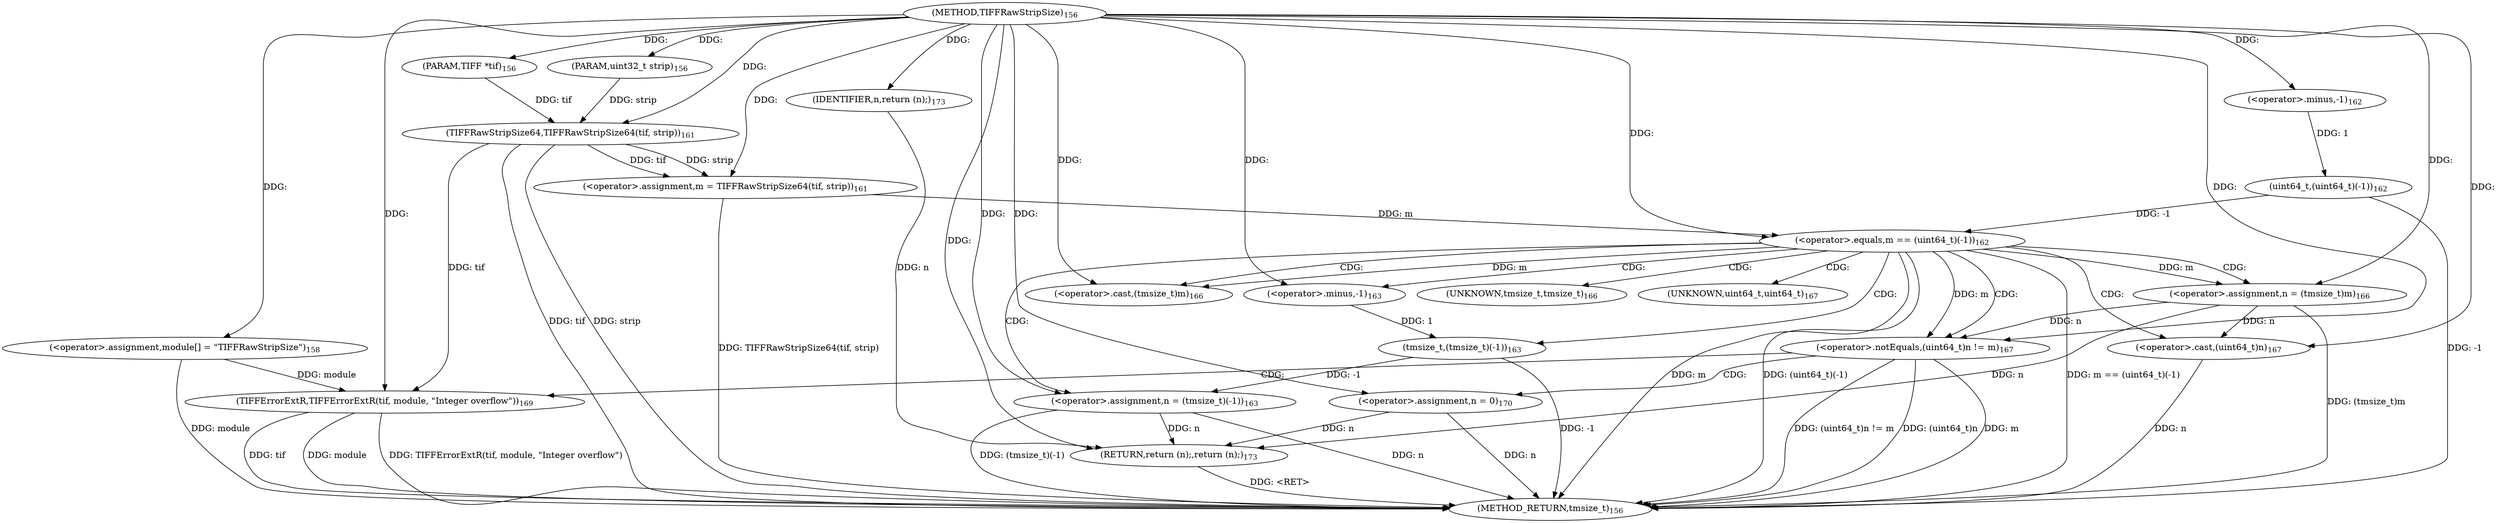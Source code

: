 digraph "TIFFRawStripSize" {  
"11265" [label = <(METHOD,TIFFRawStripSize)<SUB>156</SUB>> ]
"11315" [label = <(METHOD_RETURN,tmsize_t)<SUB>156</SUB>> ]
"11266" [label = <(PARAM,TIFF *tif)<SUB>156</SUB>> ]
"11267" [label = <(PARAM,uint32_t strip)<SUB>156</SUB>> ]
"11270" [label = <(&lt;operator&gt;.assignment,module[] = &quot;TIFFRawStripSize&quot;)<SUB>158</SUB>> ]
"11275" [label = <(&lt;operator&gt;.assignment,m = TIFFRawStripSize64(tif, strip))<SUB>161</SUB>> ]
"11313" [label = <(RETURN,return (n);,return (n);)<SUB>173</SUB>> ]
"11281" [label = <(&lt;operator&gt;.equals,m == (uint64_t)(-1))<SUB>162</SUB>> ]
"11314" [label = <(IDENTIFIER,n,return (n);)<SUB>173</SUB>> ]
"11277" [label = <(TIFFRawStripSize64,TIFFRawStripSize64(tif, strip))<SUB>161</SUB>> ]
"11287" [label = <(&lt;operator&gt;.assignment,n = (tmsize_t)(-1))<SUB>163</SUB>> ]
"11283" [label = <(uint64_t,(uint64_t)(-1))<SUB>162</SUB>> ]
"11294" [label = <(&lt;operator&gt;.assignment,n = (tmsize_t)m)<SUB>166</SUB>> ]
"11284" [label = <(&lt;operator&gt;.minus,-1)<SUB>162</SUB>> ]
"11289" [label = <(tmsize_t,(tmsize_t)(-1))<SUB>163</SUB>> ]
"11300" [label = <(&lt;operator&gt;.notEquals,(uint64_t)n != m)<SUB>167</SUB>> ]
"11290" [label = <(&lt;operator&gt;.minus,-1)<SUB>163</SUB>> ]
"11296" [label = <(&lt;operator&gt;.cast,(tmsize_t)m)<SUB>166</SUB>> ]
"11306" [label = <(TIFFErrorExtR,TIFFErrorExtR(tif, module, &quot;Integer overflow&quot;))<SUB>169</SUB>> ]
"11310" [label = <(&lt;operator&gt;.assignment,n = 0)<SUB>170</SUB>> ]
"11301" [label = <(&lt;operator&gt;.cast,(uint64_t)n)<SUB>167</SUB>> ]
"11297" [label = <(UNKNOWN,tmsize_t,tmsize_t)<SUB>166</SUB>> ]
"11302" [label = <(UNKNOWN,uint64_t,uint64_t)<SUB>167</SUB>> ]
  "11313" -> "11315"  [ label = "DDG: &lt;RET&gt;"] 
  "11270" -> "11315"  [ label = "DDG: module"] 
  "11277" -> "11315"  [ label = "DDG: tif"] 
  "11277" -> "11315"  [ label = "DDG: strip"] 
  "11275" -> "11315"  [ label = "DDG: TIFFRawStripSize64(tif, strip)"] 
  "11281" -> "11315"  [ label = "DDG: m"] 
  "11283" -> "11315"  [ label = "DDG: -1"] 
  "11281" -> "11315"  [ label = "DDG: (uint64_t)(-1)"] 
  "11281" -> "11315"  [ label = "DDG: m == (uint64_t)(-1)"] 
  "11294" -> "11315"  [ label = "DDG: (tmsize_t)m"] 
  "11301" -> "11315"  [ label = "DDG: n"] 
  "11300" -> "11315"  [ label = "DDG: (uint64_t)n"] 
  "11300" -> "11315"  [ label = "DDG: m"] 
  "11300" -> "11315"  [ label = "DDG: (uint64_t)n != m"] 
  "11306" -> "11315"  [ label = "DDG: tif"] 
  "11306" -> "11315"  [ label = "DDG: module"] 
  "11306" -> "11315"  [ label = "DDG: TIFFErrorExtR(tif, module, &quot;Integer overflow&quot;)"] 
  "11310" -> "11315"  [ label = "DDG: n"] 
  "11287" -> "11315"  [ label = "DDG: n"] 
  "11289" -> "11315"  [ label = "DDG: -1"] 
  "11287" -> "11315"  [ label = "DDG: (tmsize_t)(-1)"] 
  "11265" -> "11266"  [ label = "DDG: "] 
  "11265" -> "11267"  [ label = "DDG: "] 
  "11265" -> "11270"  [ label = "DDG: "] 
  "11277" -> "11275"  [ label = "DDG: tif"] 
  "11277" -> "11275"  [ label = "DDG: strip"] 
  "11314" -> "11313"  [ label = "DDG: n"] 
  "11310" -> "11313"  [ label = "DDG: n"] 
  "11287" -> "11313"  [ label = "DDG: n"] 
  "11294" -> "11313"  [ label = "DDG: n"] 
  "11265" -> "11313"  [ label = "DDG: "] 
  "11265" -> "11275"  [ label = "DDG: "] 
  "11265" -> "11314"  [ label = "DDG: "] 
  "11266" -> "11277"  [ label = "DDG: tif"] 
  "11265" -> "11277"  [ label = "DDG: "] 
  "11267" -> "11277"  [ label = "DDG: strip"] 
  "11275" -> "11281"  [ label = "DDG: m"] 
  "11265" -> "11281"  [ label = "DDG: "] 
  "11283" -> "11281"  [ label = "DDG: -1"] 
  "11289" -> "11287"  [ label = "DDG: -1"] 
  "11284" -> "11283"  [ label = "DDG: 1"] 
  "11265" -> "11287"  [ label = "DDG: "] 
  "11281" -> "11294"  [ label = "DDG: m"] 
  "11265" -> "11294"  [ label = "DDG: "] 
  "11265" -> "11284"  [ label = "DDG: "] 
  "11290" -> "11289"  [ label = "DDG: 1"] 
  "11265" -> "11290"  [ label = "DDG: "] 
  "11281" -> "11296"  [ label = "DDG: m"] 
  "11265" -> "11296"  [ label = "DDG: "] 
  "11294" -> "11300"  [ label = "DDG: n"] 
  "11265" -> "11300"  [ label = "DDG: "] 
  "11281" -> "11300"  [ label = "DDG: m"] 
  "11265" -> "11310"  [ label = "DDG: "] 
  "11294" -> "11301"  [ label = "DDG: n"] 
  "11265" -> "11301"  [ label = "DDG: "] 
  "11277" -> "11306"  [ label = "DDG: tif"] 
  "11265" -> "11306"  [ label = "DDG: "] 
  "11270" -> "11306"  [ label = "DDG: module"] 
  "11281" -> "11290"  [ label = "CDG: "] 
  "11281" -> "11287"  [ label = "CDG: "] 
  "11281" -> "11294"  [ label = "CDG: "] 
  "11281" -> "11296"  [ label = "CDG: "] 
  "11281" -> "11289"  [ label = "CDG: "] 
  "11281" -> "11300"  [ label = "CDG: "] 
  "11281" -> "11302"  [ label = "CDG: "] 
  "11281" -> "11297"  [ label = "CDG: "] 
  "11281" -> "11301"  [ label = "CDG: "] 
  "11300" -> "11306"  [ label = "CDG: "] 
  "11300" -> "11310"  [ label = "CDG: "] 
}
